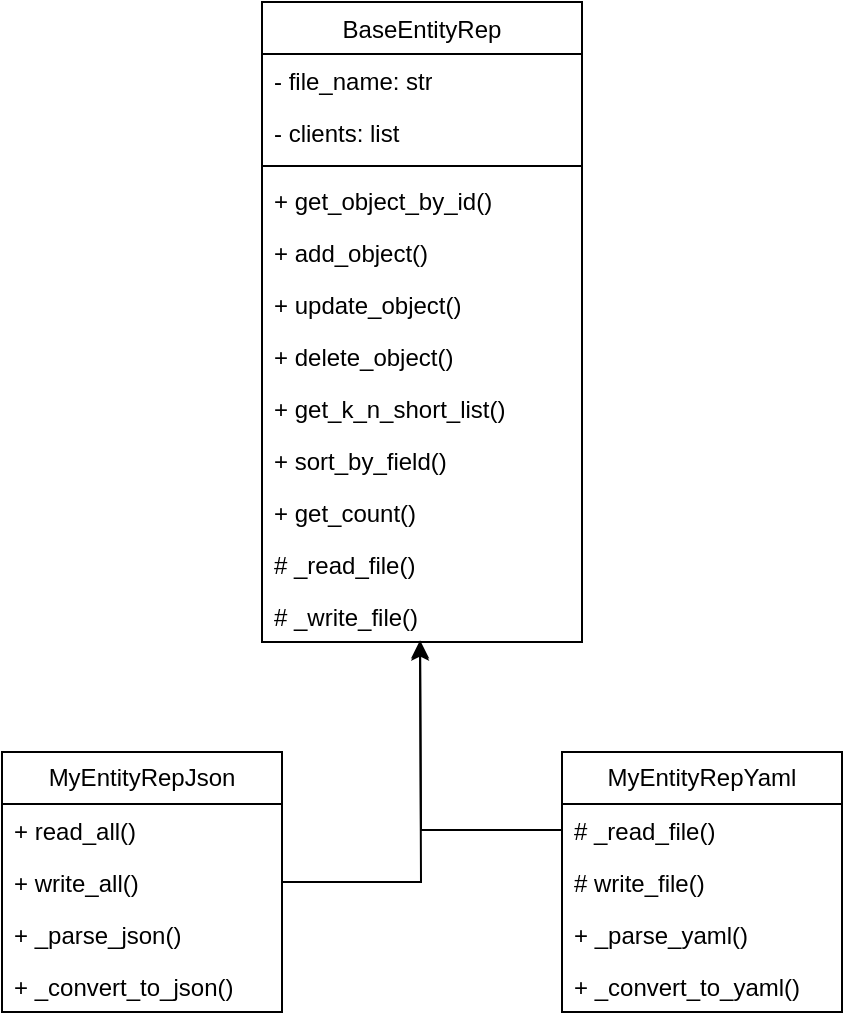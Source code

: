 <mxfile version="24.7.14">
  <diagram name="Страница — 1" id="xzm0UEZOmyF0PdOzAS6d">
    <mxGraphModel dx="819" dy="474" grid="1" gridSize="10" guides="1" tooltips="1" connect="1" arrows="1" fold="1" page="1" pageScale="1" pageWidth="827" pageHeight="1169" math="0" shadow="0">
      <root>
        <mxCell id="0" />
        <mxCell id="1" parent="0" />
        <mxCell id="HmLzzt5UyR8vfHqOtR2j-17" value="MyEntityRepJson" style="swimlane;fontStyle=0;childLayout=stackLayout;horizontal=1;startSize=26;fillColor=none;horizontalStack=0;resizeParent=1;resizeParentMax=0;resizeLast=0;collapsible=1;marginBottom=0;whiteSpace=wrap;html=1;" parent="1" vertex="1">
          <mxGeometry x="204" y="475" width="140" height="130" as="geometry" />
        </mxCell>
        <mxCell id="HmLzzt5UyR8vfHqOtR2j-18" value="+ &lt;span class=&quot;hljs-built_in&quot;&gt;read_all&lt;/span&gt;()" style="text;strokeColor=none;fillColor=none;align=left;verticalAlign=top;spacingLeft=4;spacingRight=4;overflow=hidden;rotatable=0;points=[[0,0.5],[1,0.5]];portConstraint=eastwest;whiteSpace=wrap;html=1;" parent="HmLzzt5UyR8vfHqOtR2j-17" vertex="1">
          <mxGeometry y="26" width="140" height="26" as="geometry" />
        </mxCell>
        <mxCell id="HmLzzt5UyR8vfHqOtR2j-19" value="+ &lt;span class=&quot;hljs-built_in&quot;&gt;write_all&lt;/span&gt;()" style="text;strokeColor=none;fillColor=none;align=left;verticalAlign=top;spacingLeft=4;spacingRight=4;overflow=hidden;rotatable=0;points=[[0,0.5],[1,0.5]];portConstraint=eastwest;whiteSpace=wrap;html=1;" parent="HmLzzt5UyR8vfHqOtR2j-17" vertex="1">
          <mxGeometry y="52" width="140" height="26" as="geometry" />
        </mxCell>
        <mxCell id="FoXTHoMhQLC3KcWpfq-n-3" value="+ _parse_json()" style="text;strokeColor=none;fillColor=none;align=left;verticalAlign=top;spacingLeft=4;spacingRight=4;overflow=hidden;rotatable=0;points=[[0,0.5],[1,0.5]];portConstraint=eastwest;whiteSpace=wrap;html=1;" vertex="1" parent="HmLzzt5UyR8vfHqOtR2j-17">
          <mxGeometry y="78" width="140" height="26" as="geometry" />
        </mxCell>
        <mxCell id="FoXTHoMhQLC3KcWpfq-n-4" value="+ _convert_to_json()" style="text;strokeColor=none;fillColor=none;align=left;verticalAlign=top;spacingLeft=4;spacingRight=4;overflow=hidden;rotatable=0;points=[[0,0.5],[1,0.5]];portConstraint=eastwest;whiteSpace=wrap;html=1;" vertex="1" parent="HmLzzt5UyR8vfHqOtR2j-17">
          <mxGeometry y="104" width="140" height="26" as="geometry" />
        </mxCell>
        <mxCell id="HmLzzt5UyR8vfHqOtR2j-21" value="MyEntityRepYaml" style="swimlane;fontStyle=0;childLayout=stackLayout;horizontal=1;startSize=26;fillColor=none;horizontalStack=0;resizeParent=1;resizeParentMax=0;resizeLast=0;collapsible=1;marginBottom=0;whiteSpace=wrap;html=1;" parent="1" vertex="1">
          <mxGeometry x="484" y="475" width="140" height="130" as="geometry" />
        </mxCell>
        <mxCell id="HmLzzt5UyR8vfHqOtR2j-22" value="&lt;span class=&quot;hljs-built_in&quot;&gt;# _read_file&lt;/span&gt;()" style="text;strokeColor=none;fillColor=none;align=left;verticalAlign=top;spacingLeft=4;spacingRight=4;overflow=hidden;rotatable=0;points=[[0,0.5],[1,0.5]];portConstraint=eastwest;whiteSpace=wrap;html=1;" parent="HmLzzt5UyR8vfHqOtR2j-21" vertex="1">
          <mxGeometry y="26" width="140" height="26" as="geometry" />
        </mxCell>
        <mxCell id="HmLzzt5UyR8vfHqOtR2j-23" value="&lt;span class=&quot;hljs-built_in&quot;&gt;# write_file&lt;/span&gt;()" style="text;strokeColor=none;fillColor=none;align=left;verticalAlign=top;spacingLeft=4;spacingRight=4;overflow=hidden;rotatable=0;points=[[0,0.5],[1,0.5]];portConstraint=eastwest;whiteSpace=wrap;html=1;" parent="HmLzzt5UyR8vfHqOtR2j-21" vertex="1">
          <mxGeometry y="52" width="140" height="26" as="geometry" />
        </mxCell>
        <mxCell id="FoXTHoMhQLC3KcWpfq-n-1" value="+ _parse_yaml()" style="text;strokeColor=none;fillColor=none;align=left;verticalAlign=top;spacingLeft=4;spacingRight=4;overflow=hidden;rotatable=0;points=[[0,0.5],[1,0.5]];portConstraint=eastwest;whiteSpace=wrap;html=1;" vertex="1" parent="HmLzzt5UyR8vfHqOtR2j-21">
          <mxGeometry y="78" width="140" height="26" as="geometry" />
        </mxCell>
        <mxCell id="FoXTHoMhQLC3KcWpfq-n-2" value="+ _convert_to_yaml()" style="text;strokeColor=none;fillColor=none;align=left;verticalAlign=top;spacingLeft=4;spacingRight=4;overflow=hidden;rotatable=0;points=[[0,0.5],[1,0.5]];portConstraint=eastwest;whiteSpace=wrap;html=1;" vertex="1" parent="HmLzzt5UyR8vfHqOtR2j-21">
          <mxGeometry y="104" width="140" height="26" as="geometry" />
        </mxCell>
        <mxCell id="HmLzzt5UyR8vfHqOtR2j-24" style="edgeStyle=orthogonalEdgeStyle;rounded=0;orthogonalLoop=1;jettySize=auto;html=1;exitX=0;exitY=0.5;exitDx=0;exitDy=0;entryX=0.493;entryY=1.011;entryDx=0;entryDy=0;entryPerimeter=0;" parent="1" source="HmLzzt5UyR8vfHqOtR2j-22" edge="1">
          <mxGeometry relative="1" as="geometry">
            <mxPoint x="413.02" y="420.286" as="targetPoint" />
          </mxGeometry>
        </mxCell>
        <mxCell id="HmLzzt5UyR8vfHqOtR2j-25" style="edgeStyle=orthogonalEdgeStyle;rounded=0;orthogonalLoop=1;jettySize=auto;html=1;exitX=1;exitY=0.5;exitDx=0;exitDy=0;entryX=0.493;entryY=0.967;entryDx=0;entryDy=0;entryPerimeter=0;" parent="1" source="HmLzzt5UyR8vfHqOtR2j-17" edge="1">
          <mxGeometry relative="1" as="geometry">
            <mxPoint x="413.02" y="419.142" as="targetPoint" />
          </mxGeometry>
        </mxCell>
        <mxCell id="FoXTHoMhQLC3KcWpfq-n-5" value="&lt;span style=&quot;font-weight: normal;&quot;&gt;BaseEntityRep&lt;/span&gt;" style="swimlane;fontStyle=1;align=center;verticalAlign=top;childLayout=stackLayout;horizontal=1;startSize=26;horizontalStack=0;resizeParent=1;resizeParentMax=0;resizeLast=0;collapsible=1;marginBottom=0;whiteSpace=wrap;html=1;" vertex="1" parent="1">
          <mxGeometry x="334" y="100" width="160" height="320" as="geometry" />
        </mxCell>
        <mxCell id="FoXTHoMhQLC3KcWpfq-n-6" value="- file_name: str" style="text;strokeColor=none;fillColor=none;align=left;verticalAlign=top;spacingLeft=4;spacingRight=4;overflow=hidden;rotatable=0;points=[[0,0.5],[1,0.5]];portConstraint=eastwest;whiteSpace=wrap;html=1;" vertex="1" parent="FoXTHoMhQLC3KcWpfq-n-5">
          <mxGeometry y="26" width="160" height="26" as="geometry" />
        </mxCell>
        <mxCell id="FoXTHoMhQLC3KcWpfq-n-9" value="- clients: list" style="text;strokeColor=none;fillColor=none;align=left;verticalAlign=top;spacingLeft=4;spacingRight=4;overflow=hidden;rotatable=0;points=[[0,0.5],[1,0.5]];portConstraint=eastwest;whiteSpace=wrap;html=1;" vertex="1" parent="FoXTHoMhQLC3KcWpfq-n-5">
          <mxGeometry y="52" width="160" height="26" as="geometry" />
        </mxCell>
        <mxCell id="FoXTHoMhQLC3KcWpfq-n-7" value="" style="line;strokeWidth=1;fillColor=none;align=left;verticalAlign=middle;spacingTop=-1;spacingLeft=3;spacingRight=3;rotatable=0;labelPosition=right;points=[];portConstraint=eastwest;strokeColor=inherit;" vertex="1" parent="FoXTHoMhQLC3KcWpfq-n-5">
          <mxGeometry y="78" width="160" height="8" as="geometry" />
        </mxCell>
        <mxCell id="FoXTHoMhQLC3KcWpfq-n-8" value="+ get_object_by_id()" style="text;strokeColor=none;fillColor=none;align=left;verticalAlign=top;spacingLeft=4;spacingRight=4;overflow=hidden;rotatable=0;points=[[0,0.5],[1,0.5]];portConstraint=eastwest;whiteSpace=wrap;html=1;" vertex="1" parent="FoXTHoMhQLC3KcWpfq-n-5">
          <mxGeometry y="86" width="160" height="26" as="geometry" />
        </mxCell>
        <mxCell id="FoXTHoMhQLC3KcWpfq-n-11" value="+ add_object()" style="text;strokeColor=none;fillColor=none;align=left;verticalAlign=top;spacingLeft=4;spacingRight=4;overflow=hidden;rotatable=0;points=[[0,0.5],[1,0.5]];portConstraint=eastwest;whiteSpace=wrap;html=1;" vertex="1" parent="FoXTHoMhQLC3KcWpfq-n-5">
          <mxGeometry y="112" width="160" height="26" as="geometry" />
        </mxCell>
        <mxCell id="FoXTHoMhQLC3KcWpfq-n-13" value="+ update_object()" style="text;strokeColor=none;fillColor=none;align=left;verticalAlign=top;spacingLeft=4;spacingRight=4;overflow=hidden;rotatable=0;points=[[0,0.5],[1,0.5]];portConstraint=eastwest;whiteSpace=wrap;html=1;" vertex="1" parent="FoXTHoMhQLC3KcWpfq-n-5">
          <mxGeometry y="138" width="160" height="26" as="geometry" />
        </mxCell>
        <mxCell id="FoXTHoMhQLC3KcWpfq-n-12" value="+ delete_object()" style="text;strokeColor=none;fillColor=none;align=left;verticalAlign=top;spacingLeft=4;spacingRight=4;overflow=hidden;rotatable=0;points=[[0,0.5],[1,0.5]];portConstraint=eastwest;whiteSpace=wrap;html=1;" vertex="1" parent="FoXTHoMhQLC3KcWpfq-n-5">
          <mxGeometry y="164" width="160" height="26" as="geometry" />
        </mxCell>
        <mxCell id="FoXTHoMhQLC3KcWpfq-n-10" value="+ get_k_n_short_list()" style="text;strokeColor=none;fillColor=none;align=left;verticalAlign=top;spacingLeft=4;spacingRight=4;overflow=hidden;rotatable=0;points=[[0,0.5],[1,0.5]];portConstraint=eastwest;whiteSpace=wrap;html=1;" vertex="1" parent="FoXTHoMhQLC3KcWpfq-n-5">
          <mxGeometry y="190" width="160" height="26" as="geometry" />
        </mxCell>
        <mxCell id="FoXTHoMhQLC3KcWpfq-n-14" value="+ sort_by_field()" style="text;strokeColor=none;fillColor=none;align=left;verticalAlign=top;spacingLeft=4;spacingRight=4;overflow=hidden;rotatable=0;points=[[0,0.5],[1,0.5]];portConstraint=eastwest;whiteSpace=wrap;html=1;" vertex="1" parent="FoXTHoMhQLC3KcWpfq-n-5">
          <mxGeometry y="216" width="160" height="26" as="geometry" />
        </mxCell>
        <mxCell id="FoXTHoMhQLC3KcWpfq-n-15" value="+ get_count()" style="text;strokeColor=none;fillColor=none;align=left;verticalAlign=top;spacingLeft=4;spacingRight=4;overflow=hidden;rotatable=0;points=[[0,0.5],[1,0.5]];portConstraint=eastwest;whiteSpace=wrap;html=1;" vertex="1" parent="FoXTHoMhQLC3KcWpfq-n-5">
          <mxGeometry y="242" width="160" height="26" as="geometry" />
        </mxCell>
        <mxCell id="FoXTHoMhQLC3KcWpfq-n-16" value="# _read_file()" style="text;strokeColor=none;fillColor=none;align=left;verticalAlign=top;spacingLeft=4;spacingRight=4;overflow=hidden;rotatable=0;points=[[0,0.5],[1,0.5]];portConstraint=eastwest;whiteSpace=wrap;html=1;" vertex="1" parent="FoXTHoMhQLC3KcWpfq-n-5">
          <mxGeometry y="268" width="160" height="26" as="geometry" />
        </mxCell>
        <mxCell id="FoXTHoMhQLC3KcWpfq-n-18" value="# _write_file()" style="text;strokeColor=none;fillColor=none;align=left;verticalAlign=top;spacingLeft=4;spacingRight=4;overflow=hidden;rotatable=0;points=[[0,0.5],[1,0.5]];portConstraint=eastwest;whiteSpace=wrap;html=1;" vertex="1" parent="FoXTHoMhQLC3KcWpfq-n-5">
          <mxGeometry y="294" width="160" height="26" as="geometry" />
        </mxCell>
      </root>
    </mxGraphModel>
  </diagram>
</mxfile>
